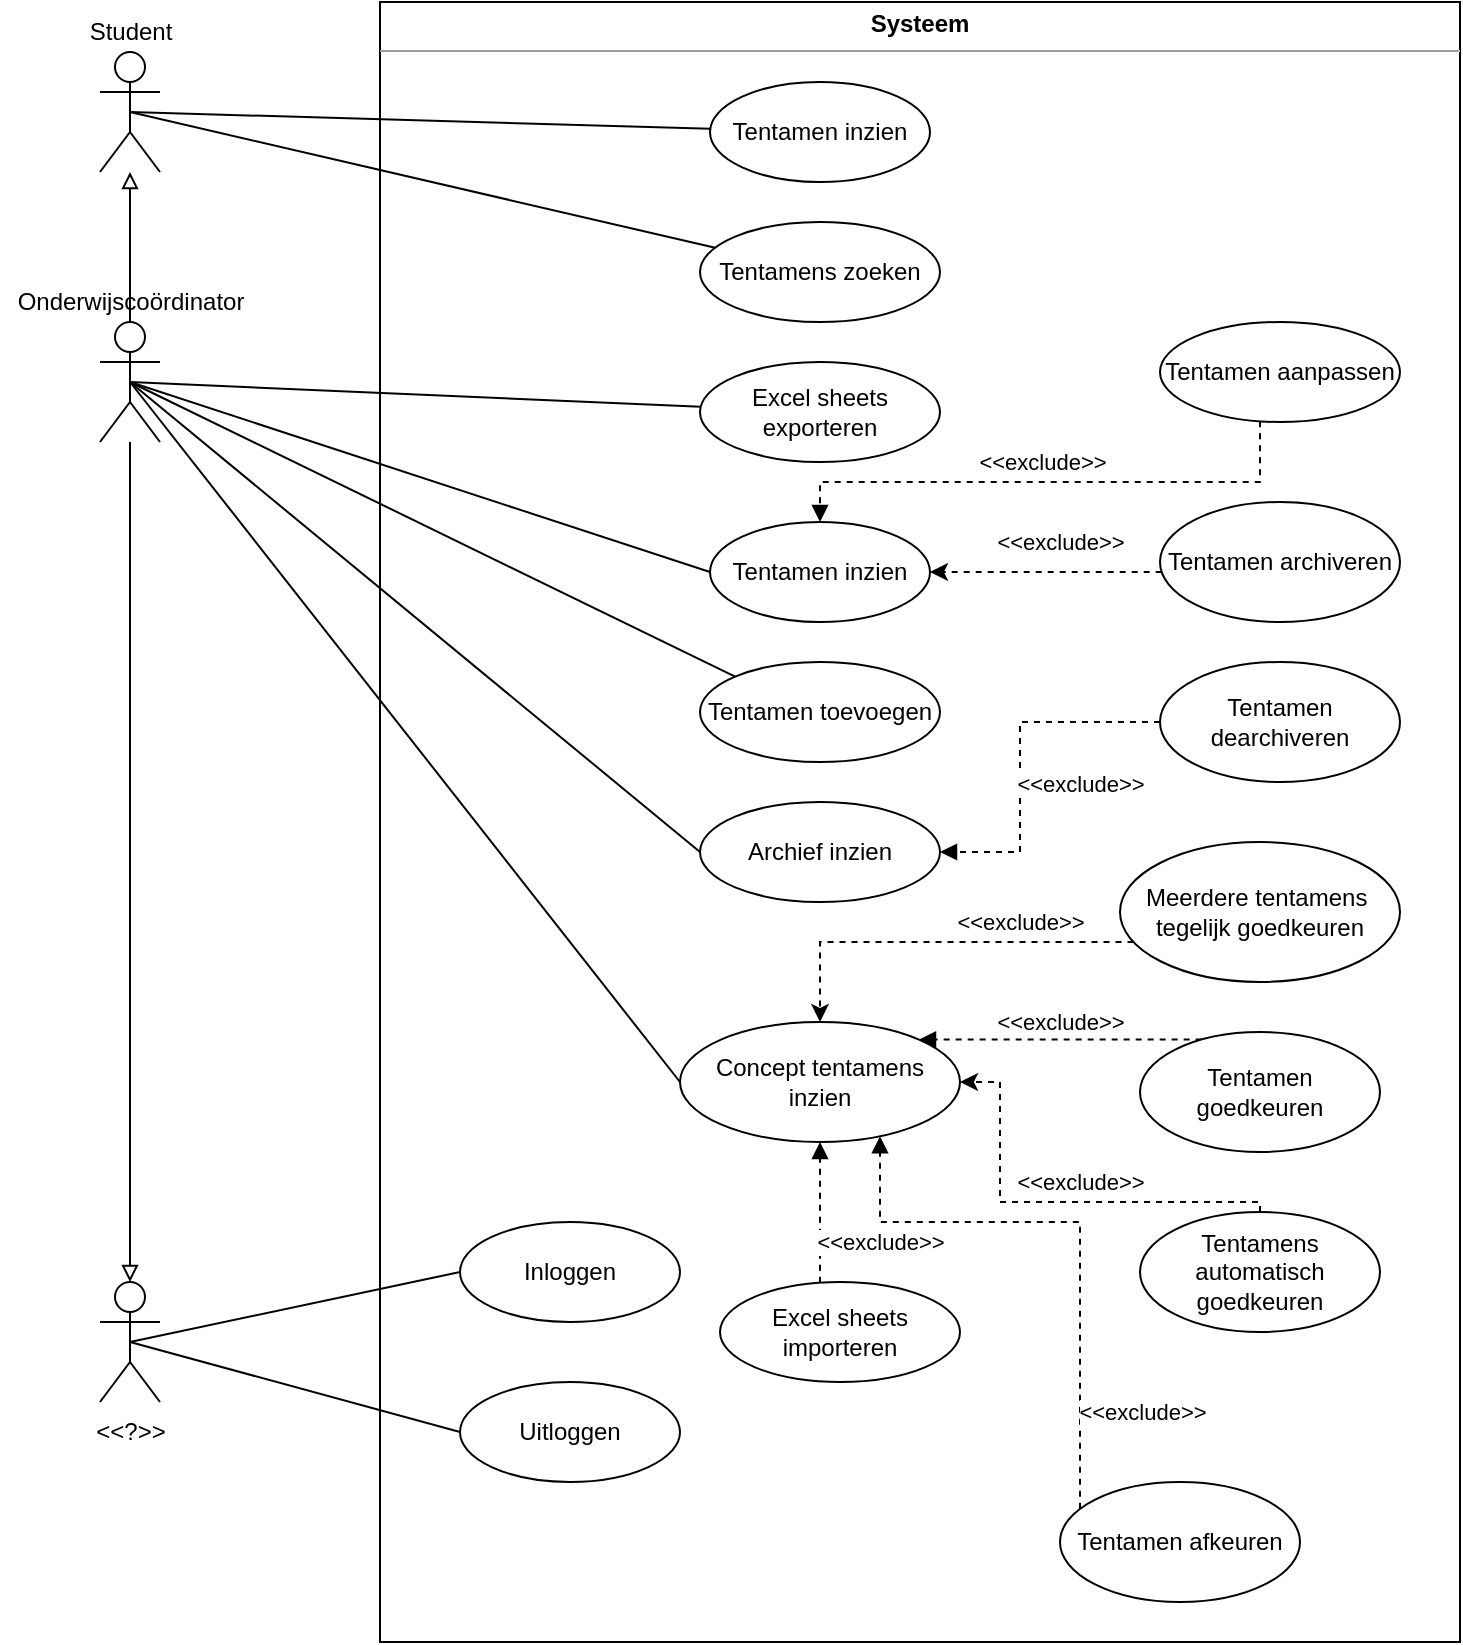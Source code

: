 <mxfile version="17.4.0" type="device"><diagram id="egBLNL8G0-vZkhJTk7WF" name="Page-1"><mxGraphModel dx="1422" dy="780" grid="1" gridSize="10" guides="1" tooltips="1" connect="1" arrows="1" fold="1" page="1" pageScale="1" pageWidth="827" pageHeight="1169" math="0" shadow="0"><root><mxCell id="0"/><mxCell id="1" parent="0"/><mxCell id="jblPgzvekUfM-D6LdHDq-1" value="&lt;p style=&quot;margin: 0px ; margin-top: 4px ; text-align: center&quot;&gt;&lt;b&gt;Systeem&lt;/b&gt;&lt;br&gt;&lt;/p&gt;&lt;hr size=&quot;1&quot;&gt;&lt;div style=&quot;height: 2px&quot;&gt;&lt;/div&gt;" style="verticalAlign=top;align=left;overflow=fill;fontSize=12;fontFamily=Helvetica;html=1;" parent="1" vertex="1"><mxGeometry x="230" y="70" width="540" height="820" as="geometry"/></mxCell><mxCell id="jblPgzvekUfM-D6LdHDq-3" value="" style="shape=umlActor;verticalLabelPosition=bottom;verticalAlign=top;html=1;" parent="1" vertex="1"><mxGeometry x="90" y="95" width="30" height="60" as="geometry"/></mxCell><mxCell id="iEPZ-_ATwcjxbXE6GCR0-3" style="edgeStyle=orthogonalEdgeStyle;rounded=0;orthogonalLoop=1;jettySize=auto;html=1;endArrow=block;endFill=0;" parent="1" source="jblPgzvekUfM-D6LdHDq-2" target="jblPgzvekUfM-D6LdHDq-3" edge="1"><mxGeometry relative="1" as="geometry"/></mxCell><mxCell id="iEPZ-_ATwcjxbXE6GCR0-7" style="edgeStyle=orthogonalEdgeStyle;rounded=0;orthogonalLoop=1;jettySize=auto;html=1;endArrow=block;endFill=0;" parent="1" source="jblPgzvekUfM-D6LdHDq-2" target="iEPZ-_ATwcjxbXE6GCR0-5" edge="1"><mxGeometry relative="1" as="geometry"/></mxCell><mxCell id="jblPgzvekUfM-D6LdHDq-2" value="" style="shape=umlActor;verticalLabelPosition=bottom;verticalAlign=top;html=1;" parent="1" vertex="1"><mxGeometry x="90" y="230" width="30" height="60" as="geometry"/></mxCell><mxCell id="jblPgzvekUfM-D6LdHDq-5" value="Inloggen" style="ellipse;whiteSpace=wrap;html=1;" parent="1" vertex="1"><mxGeometry x="270" y="680" width="110" height="50" as="geometry"/></mxCell><mxCell id="jblPgzvekUfM-D6LdHDq-6" value="Uitloggen" style="ellipse;whiteSpace=wrap;html=1;" parent="1" vertex="1"><mxGeometry x="270" y="760" width="110" height="50" as="geometry"/></mxCell><mxCell id="jblPgzvekUfM-D6LdHDq-9" value="Tentamen inzien" style="ellipse;whiteSpace=wrap;html=1;" parent="1" vertex="1"><mxGeometry x="395" y="110" width="110" height="50" as="geometry"/></mxCell><mxCell id="jblPgzvekUfM-D6LdHDq-10" value="Tentamens zoeken" style="ellipse;whiteSpace=wrap;html=1;" parent="1" vertex="1"><mxGeometry x="390" y="180" width="120" height="50" as="geometry"/></mxCell><mxCell id="iEPZ-_ATwcjxbXE6GCR0-27" style="edgeStyle=orthogonalEdgeStyle;rounded=0;orthogonalLoop=1;jettySize=auto;html=1;dashed=1;endArrow=block;endFill=1;" parent="1" source="jblPgzvekUfM-D6LdHDq-11" target="iEPZ-_ATwcjxbXE6GCR0-17" edge="1"><mxGeometry relative="1" as="geometry"><Array as="points"><mxPoint x="450" y="690"/><mxPoint x="450" y="690"/></Array></mxGeometry></mxCell><mxCell id="jblPgzvekUfM-D6LdHDq-11" value="Excel sheets importeren" style="ellipse;whiteSpace=wrap;html=1;" parent="1" vertex="1"><mxGeometry x="400" y="710" width="120" height="50" as="geometry"/></mxCell><mxCell id="jblPgzvekUfM-D6LdHDq-12" value="&lt;div&gt;Excel sheets exporteren&lt;/div&gt;" style="ellipse;whiteSpace=wrap;html=1;" parent="1" vertex="1"><mxGeometry x="390" y="250" width="120" height="50" as="geometry"/></mxCell><mxCell id="UPHboj50gn2ojbb42aHE-5" style="edgeStyle=orthogonalEdgeStyle;rounded=0;orthogonalLoop=1;jettySize=auto;html=1;entryX=1;entryY=0.5;entryDx=0;entryDy=0;dashed=1;" edge="1" parent="1" source="jblPgzvekUfM-D6LdHDq-13" target="iEPZ-_ATwcjxbXE6GCR0-11"><mxGeometry relative="1" as="geometry"><Array as="points"><mxPoint x="590" y="355"/><mxPoint x="590" y="355"/></Array></mxGeometry></mxCell><mxCell id="jblPgzvekUfM-D6LdHDq-13" value="Tentamen archiveren" style="ellipse;whiteSpace=wrap;html=1;" parent="1" vertex="1"><mxGeometry x="620" y="320" width="120" height="60" as="geometry"/></mxCell><mxCell id="iEPZ-_ATwcjxbXE6GCR0-14" style="edgeStyle=orthogonalEdgeStyle;rounded=0;orthogonalLoop=1;jettySize=auto;html=1;endArrow=block;endFill=1;dashed=1;" parent="1" source="jblPgzvekUfM-D6LdHDq-14" target="iEPZ-_ATwcjxbXE6GCR0-11" edge="1"><mxGeometry relative="1" as="geometry"><Array as="points"><mxPoint x="670" y="310"/><mxPoint x="450" y="310"/></Array></mxGeometry></mxCell><mxCell id="iEPZ-_ATwcjxbXE6GCR0-15" value="&amp;lt;&amp;lt;exclude&amp;gt;&amp;gt;" style="edgeLabel;html=1;align=center;verticalAlign=middle;resizable=0;points=[];" parent="iEPZ-_ATwcjxbXE6GCR0-14" vertex="1" connectable="0"><mxGeometry x="0.233" y="4" relative="1" as="geometry"><mxPoint x="27" y="-14" as="offset"/></mxGeometry></mxCell><mxCell id="jblPgzvekUfM-D6LdHDq-14" value="Tentamen aanpassen" style="ellipse;whiteSpace=wrap;html=1;" parent="1" vertex="1"><mxGeometry x="620" y="230" width="120" height="50" as="geometry"/></mxCell><mxCell id="jblPgzvekUfM-D6LdHDq-15" value="Tentamen toevoegen" style="ellipse;whiteSpace=wrap;html=1;" parent="1" vertex="1"><mxGeometry x="390" y="400" width="120" height="50" as="geometry"/></mxCell><mxCell id="jblPgzvekUfM-D6LdHDq-25" value="" style="endArrow=none;html=1;rounded=0;exitX=0.5;exitY=0.5;exitDx=0;exitDy=0;exitPerimeter=0;endFill=0;" parent="1" source="jblPgzvekUfM-D6LdHDq-3" target="jblPgzvekUfM-D6LdHDq-10" edge="1"><mxGeometry width="50" height="50" relative="1" as="geometry"><mxPoint x="105" y="270" as="sourcePoint"/><mxPoint x="170" y="520" as="targetPoint"/></mxGeometry></mxCell><mxCell id="jblPgzvekUfM-D6LdHDq-27" value="" style="endArrow=none;html=1;rounded=0;exitX=0.5;exitY=0.5;exitDx=0;exitDy=0;exitPerimeter=0;endFill=0;" parent="1" source="jblPgzvekUfM-D6LdHDq-3" target="jblPgzvekUfM-D6LdHDq-9" edge="1"><mxGeometry width="50" height="50" relative="1" as="geometry"><mxPoint x="775" y="310" as="sourcePoint"/><mxPoint x="503.146" y="338.833" as="targetPoint"/></mxGeometry></mxCell><mxCell id="jblPgzvekUfM-D6LdHDq-29" value="" style="endArrow=none;html=1;rounded=0;exitX=0.5;exitY=0.5;exitDx=0;exitDy=0;exitPerimeter=0;endFill=0;" parent="1" source="jblPgzvekUfM-D6LdHDq-2" target="jblPgzvekUfM-D6LdHDq-12" edge="1"><mxGeometry width="50" height="50" relative="1" as="geometry"><mxPoint x="105" y="270" as="sourcePoint"/><mxPoint x="403.07" y="397.118" as="targetPoint"/></mxGeometry></mxCell><mxCell id="jblPgzvekUfM-D6LdHDq-31" value="" style="endArrow=none;html=1;rounded=0;exitX=0.5;exitY=0.5;exitDx=0;exitDy=0;exitPerimeter=0;entryX=0;entryY=0;entryDx=0;entryDy=0;endFill=0;" parent="1" source="jblPgzvekUfM-D6LdHDq-2" target="jblPgzvekUfM-D6LdHDq-15" edge="1"><mxGeometry width="50" height="50" relative="1" as="geometry"><mxPoint x="105" y="270" as="sourcePoint"/><mxPoint x="418.293" y="532.613" as="targetPoint"/></mxGeometry></mxCell><mxCell id="jblPgzvekUfM-D6LdHDq-33" value="Onderwijscoördinator" style="text;html=1;align=center;verticalAlign=middle;resizable=0;points=[];autosize=1;strokeColor=none;fillColor=none;" parent="1" vertex="1"><mxGeometry x="40" y="210" width="130" height="20" as="geometry"/></mxCell><mxCell id="iEPZ-_ATwcjxbXE6GCR0-25" style="edgeStyle=orthogonalEdgeStyle;rounded=0;orthogonalLoop=1;jettySize=auto;html=1;dashed=1;endArrow=block;endFill=1;" parent="1" source="v3_8GSpiP32GOnBxt7_4-1" target="iEPZ-_ATwcjxbXE6GCR0-23" edge="1"><mxGeometry relative="1" as="geometry"><Array as="points"><mxPoint x="550" y="430"/><mxPoint x="550" y="495"/></Array></mxGeometry></mxCell><mxCell id="iEPZ-_ATwcjxbXE6GCR0-26" value="&amp;lt;&amp;lt;exclude&amp;gt;&amp;gt;" style="edgeLabel;html=1;align=center;verticalAlign=middle;resizable=0;points=[];" parent="iEPZ-_ATwcjxbXE6GCR0-25" vertex="1" connectable="0"><mxGeometry x="0.297" y="-3" relative="1" as="geometry"><mxPoint x="33" y="-13" as="offset"/></mxGeometry></mxCell><mxCell id="v3_8GSpiP32GOnBxt7_4-1" value="Tentamen dearchiveren" style="ellipse;whiteSpace=wrap;html=1;" parent="1" vertex="1"><mxGeometry x="620" y="400" width="120" height="60" as="geometry"/></mxCell><mxCell id="iEPZ-_ATwcjxbXE6GCR0-19" style="edgeStyle=orthogonalEdgeStyle;rounded=0;orthogonalLoop=1;jettySize=auto;html=1;dashed=1;endArrow=block;endFill=1;entryX=1;entryY=0;entryDx=0;entryDy=0;" parent="1" source="v3_8GSpiP32GOnBxt7_4-2" target="iEPZ-_ATwcjxbXE6GCR0-17" edge="1"><mxGeometry relative="1" as="geometry"><Array as="points"><mxPoint x="670" y="589"/></Array></mxGeometry></mxCell><mxCell id="v3_8GSpiP32GOnBxt7_4-2" value="Tentamen goedkeuren" style="ellipse;whiteSpace=wrap;html=1;" parent="1" vertex="1"><mxGeometry x="610" y="585" width="120" height="60" as="geometry"/></mxCell><mxCell id="iEPZ-_ATwcjxbXE6GCR0-20" style="edgeStyle=orthogonalEdgeStyle;rounded=0;orthogonalLoop=1;jettySize=auto;html=1;dashed=1;endArrow=block;endFill=1;" parent="1" source="iEPZ-_ATwcjxbXE6GCR0-1" target="iEPZ-_ATwcjxbXE6GCR0-17" edge="1"><mxGeometry relative="1" as="geometry"><Array as="points"><mxPoint x="580" y="680"/><mxPoint x="480" y="680"/></Array></mxGeometry></mxCell><mxCell id="iEPZ-_ATwcjxbXE6GCR0-21" value="&amp;lt;&amp;lt;exclude&amp;gt;&amp;gt;" style="edgeLabel;html=1;align=center;verticalAlign=middle;resizable=0;points=[];" parent="iEPZ-_ATwcjxbXE6GCR0-20" vertex="1" connectable="0"><mxGeometry x="0.062" y="-2" relative="1" as="geometry"><mxPoint x="39" y="97" as="offset"/></mxGeometry></mxCell><mxCell id="iEPZ-_ATwcjxbXE6GCR0-1" value="Tentamen afkeuren" style="ellipse;whiteSpace=wrap;html=1;" parent="1" vertex="1"><mxGeometry x="570" y="810" width="120" height="60" as="geometry"/></mxCell><mxCell id="iEPZ-_ATwcjxbXE6GCR0-4" value="Student" style="text;html=1;align=center;verticalAlign=middle;resizable=0;points=[];autosize=1;strokeColor=none;fillColor=none;" parent="1" vertex="1"><mxGeometry x="75" y="75" width="60" height="20" as="geometry"/></mxCell><mxCell id="iEPZ-_ATwcjxbXE6GCR0-5" value="" style="shape=umlActor;verticalLabelPosition=bottom;verticalAlign=top;html=1;" parent="1" vertex="1"><mxGeometry x="90" y="710" width="30" height="60" as="geometry"/></mxCell><mxCell id="iEPZ-_ATwcjxbXE6GCR0-6" value="&amp;lt;&amp;lt;?&amp;gt;&amp;gt;" style="text;html=1;align=center;verticalAlign=middle;resizable=0;points=[];autosize=1;strokeColor=none;fillColor=none;" parent="1" vertex="1"><mxGeometry x="80" y="775" width="50" height="20" as="geometry"/></mxCell><mxCell id="iEPZ-_ATwcjxbXE6GCR0-9" value="" style="endArrow=none;html=1;rounded=0;entryX=0;entryY=0.5;entryDx=0;entryDy=0;exitX=0.5;exitY=0.5;exitDx=0;exitDy=0;exitPerimeter=0;endFill=0;" parent="1" source="iEPZ-_ATwcjxbXE6GCR0-5" target="jblPgzvekUfM-D6LdHDq-5" edge="1"><mxGeometry width="50" height="50" relative="1" as="geometry"><mxPoint x="115" y="270" as="sourcePoint"/><mxPoint x="400" y="810" as="targetPoint"/></mxGeometry></mxCell><mxCell id="iEPZ-_ATwcjxbXE6GCR0-10" value="" style="endArrow=none;html=1;rounded=0;entryX=0;entryY=0.5;entryDx=0;entryDy=0;exitX=0.5;exitY=0.5;exitDx=0;exitDy=0;exitPerimeter=0;endFill=0;" parent="1" source="iEPZ-_ATwcjxbXE6GCR0-5" target="jblPgzvekUfM-D6LdHDq-6" edge="1"><mxGeometry width="50" height="50" relative="1" as="geometry"><mxPoint x="115" y="420" as="sourcePoint"/><mxPoint x="405" y="885" as="targetPoint"/></mxGeometry></mxCell><mxCell id="iEPZ-_ATwcjxbXE6GCR0-11" value="Tentamen inzien" style="ellipse;whiteSpace=wrap;html=1;" parent="1" vertex="1"><mxGeometry x="395" y="330" width="110" height="50" as="geometry"/></mxCell><mxCell id="iEPZ-_ATwcjxbXE6GCR0-12" value="" style="endArrow=none;html=1;rounded=0;exitX=0.5;exitY=0.5;exitDx=0;exitDy=0;exitPerimeter=0;entryX=0;entryY=0.5;entryDx=0;entryDy=0;endFill=0;" parent="1" source="jblPgzvekUfM-D6LdHDq-2" target="iEPZ-_ATwcjxbXE6GCR0-11" edge="1"><mxGeometry width="50" height="50" relative="1" as="geometry"><mxPoint x="115" y="270" as="sourcePoint"/><mxPoint x="408.353" y="342.275" as="targetPoint"/></mxGeometry></mxCell><mxCell id="iEPZ-_ATwcjxbXE6GCR0-16" value="&amp;lt;&amp;lt;exclude&amp;gt;&amp;gt;" style="edgeLabel;html=1;align=center;verticalAlign=middle;resizable=0;points=[];" parent="1" vertex="1" connectable="0"><mxGeometry x="570" y="340" as="geometry"/></mxCell><mxCell id="iEPZ-_ATwcjxbXE6GCR0-17" value="Concept tentamens inzien" style="ellipse;whiteSpace=wrap;html=1;" parent="1" vertex="1"><mxGeometry x="380" y="580" width="140" height="60" as="geometry"/></mxCell><mxCell id="iEPZ-_ATwcjxbXE6GCR0-18" value="" style="endArrow=none;html=1;rounded=0;exitX=0.5;exitY=0.5;exitDx=0;exitDy=0;exitPerimeter=0;endFill=0;entryX=0;entryY=0.5;entryDx=0;entryDy=0;" parent="1" source="jblPgzvekUfM-D6LdHDq-2" target="iEPZ-_ATwcjxbXE6GCR0-17" edge="1"><mxGeometry width="50" height="50" relative="1" as="geometry"><mxPoint x="115" y="270" as="sourcePoint"/><mxPoint x="400" y="610" as="targetPoint"/></mxGeometry></mxCell><mxCell id="iEPZ-_ATwcjxbXE6GCR0-22" value="&amp;lt;&amp;lt;exclude&amp;gt;&amp;gt;" style="edgeLabel;html=1;align=center;verticalAlign=middle;resizable=0;points=[];" parent="1" vertex="1" connectable="0"><mxGeometry x="570.001" y="580" as="geometry"/></mxCell><mxCell id="iEPZ-_ATwcjxbXE6GCR0-23" value="Archief inzien" style="ellipse;whiteSpace=wrap;html=1;" parent="1" vertex="1"><mxGeometry x="390" y="470" width="120" height="50" as="geometry"/></mxCell><mxCell id="iEPZ-_ATwcjxbXE6GCR0-24" value="" style="endArrow=none;html=1;rounded=0;exitX=0.5;exitY=0.5;exitDx=0;exitDy=0;exitPerimeter=0;entryX=0;entryY=0.5;entryDx=0;entryDy=0;endFill=0;" parent="1" source="jblPgzvekUfM-D6LdHDq-2" target="iEPZ-_ATwcjxbXE6GCR0-23" edge="1"><mxGeometry width="50" height="50" relative="1" as="geometry"><mxPoint x="115" y="270" as="sourcePoint"/><mxPoint x="417.574" y="517.322" as="targetPoint"/></mxGeometry></mxCell><mxCell id="iEPZ-_ATwcjxbXE6GCR0-28" value="&amp;lt;&amp;lt;exclude&amp;gt;&amp;gt;" style="edgeLabel;html=1;align=center;verticalAlign=middle;resizable=0;points=[];" parent="1" vertex="1" connectable="0"><mxGeometry x="480" y="690" as="geometry"/></mxCell><mxCell id="UPHboj50gn2ojbb42aHE-2" style="edgeStyle=orthogonalEdgeStyle;rounded=0;orthogonalLoop=1;jettySize=auto;html=1;entryX=1;entryY=0.5;entryDx=0;entryDy=0;dashed=1;" edge="1" parent="1" source="UPHboj50gn2ojbb42aHE-1" target="iEPZ-_ATwcjxbXE6GCR0-17"><mxGeometry relative="1" as="geometry"><Array as="points"><mxPoint x="670" y="670"/><mxPoint x="540" y="670"/><mxPoint x="540" y="610"/></Array></mxGeometry></mxCell><mxCell id="UPHboj50gn2ojbb42aHE-1" value="Tentamens automatisch goedkeuren" style="ellipse;whiteSpace=wrap;html=1;" vertex="1" parent="1"><mxGeometry x="610" y="675" width="120" height="60" as="geometry"/></mxCell><mxCell id="UPHboj50gn2ojbb42aHE-3" value="&amp;lt;&amp;lt;exclude&amp;gt;&amp;gt;" style="edgeLabel;html=1;align=center;verticalAlign=middle;resizable=0;points=[];" vertex="1" connectable="0" parent="1"><mxGeometry x="580.001" y="660" as="geometry"/></mxCell><mxCell id="UPHboj50gn2ojbb42aHE-6" style="edgeStyle=orthogonalEdgeStyle;rounded=0;orthogonalLoop=1;jettySize=auto;html=1;dashed=1;" edge="1" parent="1" source="UPHboj50gn2ojbb42aHE-4" target="iEPZ-_ATwcjxbXE6GCR0-17"><mxGeometry relative="1" as="geometry"><Array as="points"><mxPoint x="450" y="540"/></Array></mxGeometry></mxCell><mxCell id="UPHboj50gn2ojbb42aHE-4" value="Meerdere tentamens&amp;nbsp; tegelijk goedkeuren" style="ellipse;whiteSpace=wrap;html=1;" vertex="1" parent="1"><mxGeometry x="600" y="490" width="140" height="70" as="geometry"/></mxCell><mxCell id="UPHboj50gn2ojbb42aHE-7" value="&amp;lt;&amp;lt;exclude&amp;gt;&amp;gt;" style="edgeLabel;html=1;align=center;verticalAlign=middle;resizable=0;points=[];" vertex="1" connectable="0" parent="1"><mxGeometry x="550.001" y="530" as="geometry"/></mxCell></root></mxGraphModel></diagram></mxfile>